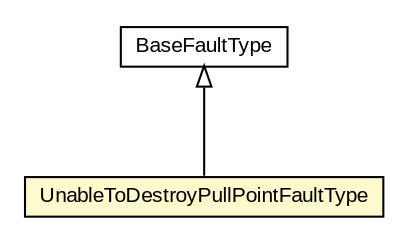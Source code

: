 #!/usr/local/bin/dot
#
# Class diagram 
# Generated by UMLGraph version R5_6-24-gf6e263 (http://www.umlgraph.org/)
#

digraph G {
	edge [fontname="arial",fontsize=10,labelfontname="arial",labelfontsize=10];
	node [fontname="arial",fontsize=10,shape=plaintext];
	nodesep=0.25;
	ranksep=0.5;
	// org.oasis_open.docs.wsn.b_2.UnableToDestroyPullPointFaultType
	c1244650 [label=<<table title="org.oasis_open.docs.wsn.b_2.UnableToDestroyPullPointFaultType" border="0" cellborder="1" cellspacing="0" cellpadding="2" port="p" bgcolor="lemonChiffon" href="./UnableToDestroyPullPointFaultType.html">
		<tr><td><table border="0" cellspacing="0" cellpadding="1">
<tr><td align="center" balign="center"> UnableToDestroyPullPointFaultType </td></tr>
		</table></td></tr>
		</table>>, URL="./UnableToDestroyPullPointFaultType.html", fontname="arial", fontcolor="black", fontsize=10.0];
	// org.oasis_open.docs.wsrf.bf_2.BaseFaultType
	c1244705 [label=<<table title="org.oasis_open.docs.wsrf.bf_2.BaseFaultType" border="0" cellborder="1" cellspacing="0" cellpadding="2" port="p" href="../../wsrf/bf_2/BaseFaultType.html">
		<tr><td><table border="0" cellspacing="0" cellpadding="1">
<tr><td align="center" balign="center"> BaseFaultType </td></tr>
		</table></td></tr>
		</table>>, URL="../../wsrf/bf_2/BaseFaultType.html", fontname="arial", fontcolor="black", fontsize=10.0];
	//org.oasis_open.docs.wsn.b_2.UnableToDestroyPullPointFaultType extends org.oasis_open.docs.wsrf.bf_2.BaseFaultType
	c1244705:p -> c1244650:p [dir=back,arrowtail=empty];
}


